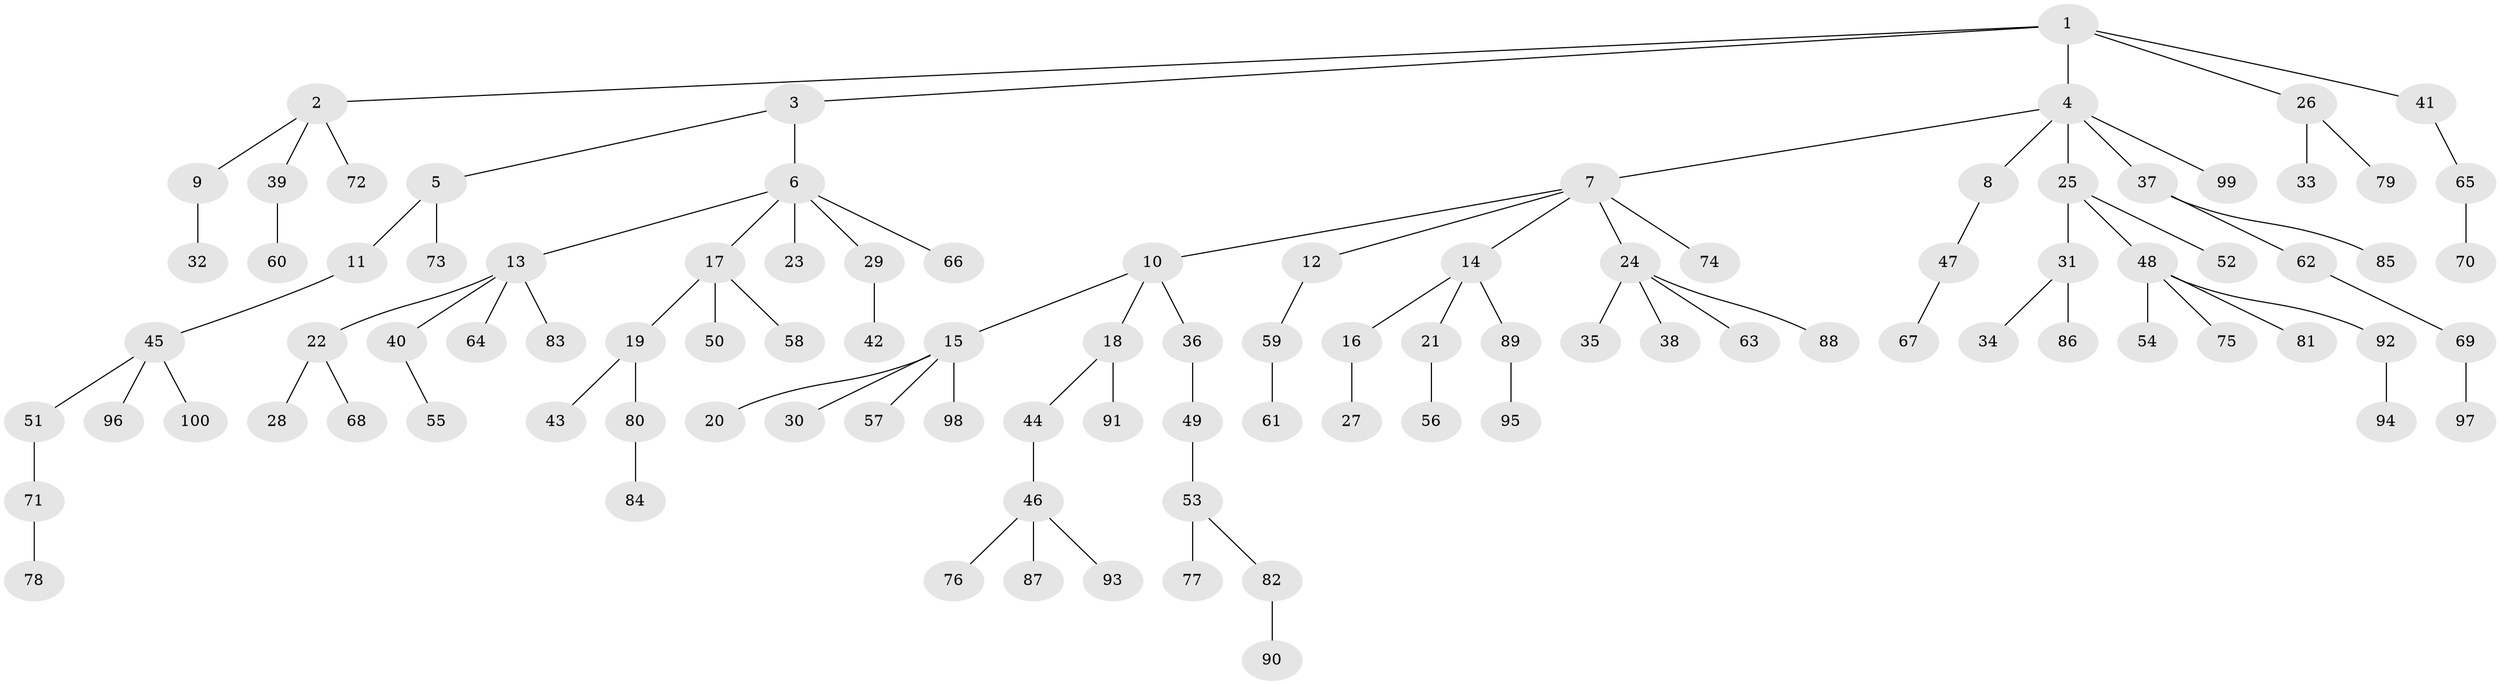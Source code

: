 // coarse degree distribution, {5: 0.07142857142857142, 3: 0.07142857142857142, 2: 0.2857142857142857, 1: 0.4857142857142857, 4: 0.08571428571428572}
// Generated by graph-tools (version 1.1) at 2025/51/03/04/25 22:51:45]
// undirected, 100 vertices, 99 edges
graph export_dot {
  node [color=gray90,style=filled];
  1;
  2;
  3;
  4;
  5;
  6;
  7;
  8;
  9;
  10;
  11;
  12;
  13;
  14;
  15;
  16;
  17;
  18;
  19;
  20;
  21;
  22;
  23;
  24;
  25;
  26;
  27;
  28;
  29;
  30;
  31;
  32;
  33;
  34;
  35;
  36;
  37;
  38;
  39;
  40;
  41;
  42;
  43;
  44;
  45;
  46;
  47;
  48;
  49;
  50;
  51;
  52;
  53;
  54;
  55;
  56;
  57;
  58;
  59;
  60;
  61;
  62;
  63;
  64;
  65;
  66;
  67;
  68;
  69;
  70;
  71;
  72;
  73;
  74;
  75;
  76;
  77;
  78;
  79;
  80;
  81;
  82;
  83;
  84;
  85;
  86;
  87;
  88;
  89;
  90;
  91;
  92;
  93;
  94;
  95;
  96;
  97;
  98;
  99;
  100;
  1 -- 2;
  1 -- 3;
  1 -- 4;
  1 -- 26;
  1 -- 41;
  2 -- 9;
  2 -- 39;
  2 -- 72;
  3 -- 5;
  3 -- 6;
  4 -- 7;
  4 -- 8;
  4 -- 25;
  4 -- 37;
  4 -- 99;
  5 -- 11;
  5 -- 73;
  6 -- 13;
  6 -- 17;
  6 -- 23;
  6 -- 29;
  6 -- 66;
  7 -- 10;
  7 -- 12;
  7 -- 14;
  7 -- 24;
  7 -- 74;
  8 -- 47;
  9 -- 32;
  10 -- 15;
  10 -- 18;
  10 -- 36;
  11 -- 45;
  12 -- 59;
  13 -- 22;
  13 -- 40;
  13 -- 64;
  13 -- 83;
  14 -- 16;
  14 -- 21;
  14 -- 89;
  15 -- 20;
  15 -- 30;
  15 -- 57;
  15 -- 98;
  16 -- 27;
  17 -- 19;
  17 -- 50;
  17 -- 58;
  18 -- 44;
  18 -- 91;
  19 -- 43;
  19 -- 80;
  21 -- 56;
  22 -- 28;
  22 -- 68;
  24 -- 35;
  24 -- 38;
  24 -- 63;
  24 -- 88;
  25 -- 31;
  25 -- 48;
  25 -- 52;
  26 -- 33;
  26 -- 79;
  29 -- 42;
  31 -- 34;
  31 -- 86;
  36 -- 49;
  37 -- 62;
  37 -- 85;
  39 -- 60;
  40 -- 55;
  41 -- 65;
  44 -- 46;
  45 -- 51;
  45 -- 96;
  45 -- 100;
  46 -- 76;
  46 -- 87;
  46 -- 93;
  47 -- 67;
  48 -- 54;
  48 -- 75;
  48 -- 81;
  48 -- 92;
  49 -- 53;
  51 -- 71;
  53 -- 77;
  53 -- 82;
  59 -- 61;
  62 -- 69;
  65 -- 70;
  69 -- 97;
  71 -- 78;
  80 -- 84;
  82 -- 90;
  89 -- 95;
  92 -- 94;
}
